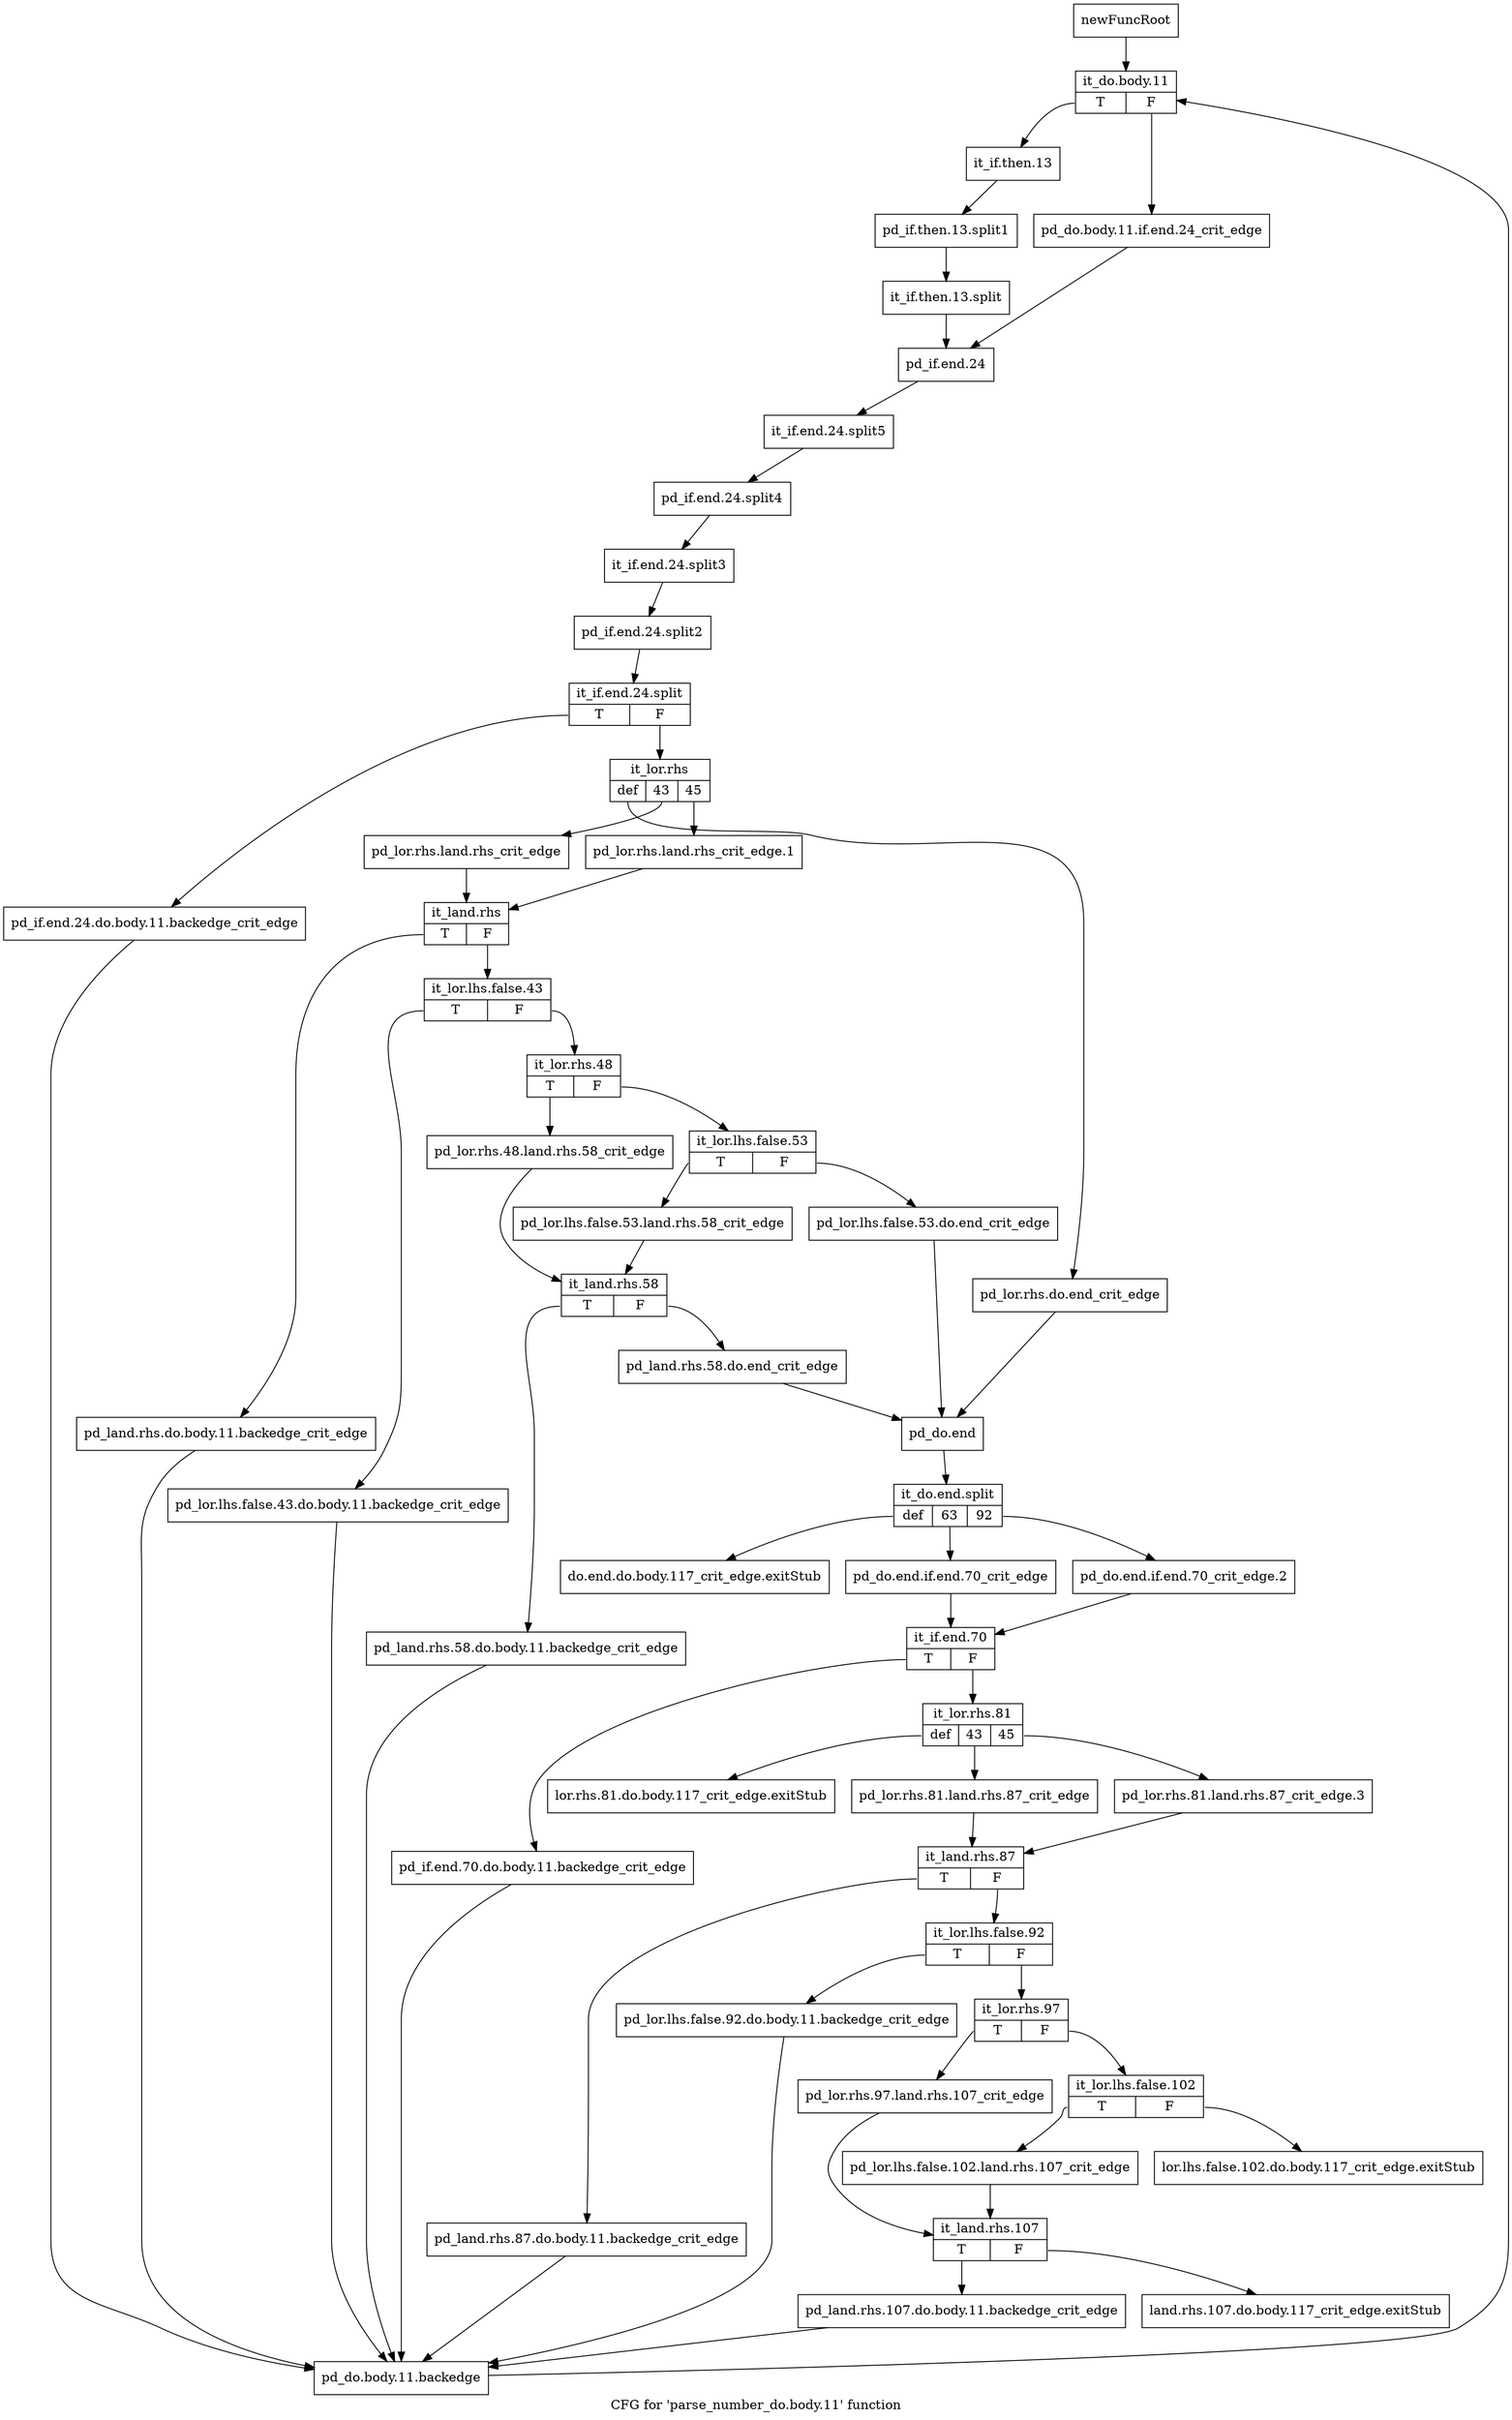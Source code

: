 digraph "CFG for 'parse_number_do.body.11' function" {
	label="CFG for 'parse_number_do.body.11' function";

	Node0xa2282f0 [shape=record,label="{newFuncRoot}"];
	Node0xa2282f0 -> Node0xa228480;
	Node0xa228340 [shape=record,label="{do.end.do.body.117_crit_edge.exitStub}"];
	Node0xa228390 [shape=record,label="{lor.rhs.81.do.body.117_crit_edge.exitStub}"];
	Node0xa2283e0 [shape=record,label="{lor.lhs.false.102.do.body.117_crit_edge.exitStub}"];
	Node0xa228430 [shape=record,label="{land.rhs.107.do.body.117_crit_edge.exitStub}"];
	Node0xa228480 [shape=record,label="{it_do.body.11|{<s0>T|<s1>F}}"];
	Node0xa228480:s0 -> Node0xa228520;
	Node0xa228480:s1 -> Node0xa2284d0;
	Node0xa2284d0 [shape=record,label="{pd_do.body.11.if.end.24_crit_edge}"];
	Node0xa2284d0 -> Node0xa228570;
	Node0xa228520 [shape=record,label="{it_if.then.13}"];
	Node0xa228520 -> Node0xf232a90;
	Node0xf232a90 [shape=record,label="{pd_if.then.13.split1}"];
	Node0xf232a90 -> Node0xf232bd0;
	Node0xf232bd0 [shape=record,label="{it_if.then.13.split}"];
	Node0xf232bd0 -> Node0xa228570;
	Node0xa228570 [shape=record,label="{pd_if.end.24}"];
	Node0xa228570 -> Node0xf181ba0;
	Node0xf181ba0 [shape=record,label="{it_if.end.24.split5}"];
	Node0xf181ba0 -> Node0xf06a580;
	Node0xf06a580 [shape=record,label="{pd_if.end.24.split4}"];
	Node0xf06a580 -> Node0xf198ef0;
	Node0xf198ef0 [shape=record,label="{it_if.end.24.split3}"];
	Node0xf198ef0 -> Node0xf2327c0;
	Node0xf2327c0 [shape=record,label="{pd_if.end.24.split2}"];
	Node0xf2327c0 -> Node0xf232900;
	Node0xf232900 [shape=record,label="{it_if.end.24.split|{<s0>T|<s1>F}}"];
	Node0xf232900:s0 -> Node0xa229060;
	Node0xf232900:s1 -> Node0xa2285c0;
	Node0xa2285c0 [shape=record,label="{it_lor.rhs|{<s0>def|<s1>43|<s2>45}}"];
	Node0xa2285c0:s0 -> Node0xa228a70;
	Node0xa2285c0:s1 -> Node0xa228660;
	Node0xa2285c0:s2 -> Node0xa228610;
	Node0xa228610 [shape=record,label="{pd_lor.rhs.land.rhs_crit_edge.1}"];
	Node0xa228610 -> Node0xa2286b0;
	Node0xa228660 [shape=record,label="{pd_lor.rhs.land.rhs_crit_edge}"];
	Node0xa228660 -> Node0xa2286b0;
	Node0xa2286b0 [shape=record,label="{it_land.rhs|{<s0>T|<s1>F}}"];
	Node0xa2286b0:s0 -> Node0xa228a20;
	Node0xa2286b0:s1 -> Node0xa228700;
	Node0xa228700 [shape=record,label="{it_lor.lhs.false.43|{<s0>T|<s1>F}}"];
	Node0xa228700:s0 -> Node0xa2289d0;
	Node0xa228700:s1 -> Node0xa228750;
	Node0xa228750 [shape=record,label="{it_lor.rhs.48|{<s0>T|<s1>F}}"];
	Node0xa228750:s0 -> Node0xa228890;
	Node0xa228750:s1 -> Node0xa2287a0;
	Node0xa2287a0 [shape=record,label="{it_lor.lhs.false.53|{<s0>T|<s1>F}}"];
	Node0xa2287a0:s0 -> Node0xa228840;
	Node0xa2287a0:s1 -> Node0xa2287f0;
	Node0xa2287f0 [shape=record,label="{pd_lor.lhs.false.53.do.end_crit_edge}"];
	Node0xa2287f0 -> Node0xa228ac0;
	Node0xa228840 [shape=record,label="{pd_lor.lhs.false.53.land.rhs.58_crit_edge}"];
	Node0xa228840 -> Node0xa2288e0;
	Node0xa228890 [shape=record,label="{pd_lor.rhs.48.land.rhs.58_crit_edge}"];
	Node0xa228890 -> Node0xa2288e0;
	Node0xa2288e0 [shape=record,label="{it_land.rhs.58|{<s0>T|<s1>F}}"];
	Node0xa2288e0:s0 -> Node0xa228980;
	Node0xa2288e0:s1 -> Node0xa228930;
	Node0xa228930 [shape=record,label="{pd_land.rhs.58.do.end_crit_edge}"];
	Node0xa228930 -> Node0xa228ac0;
	Node0xa228980 [shape=record,label="{pd_land.rhs.58.do.body.11.backedge_crit_edge}"];
	Node0xa228980 -> Node0xa2290b0;
	Node0xa2289d0 [shape=record,label="{pd_lor.lhs.false.43.do.body.11.backedge_crit_edge}"];
	Node0xa2289d0 -> Node0xa2290b0;
	Node0xa228a20 [shape=record,label="{pd_land.rhs.do.body.11.backedge_crit_edge}"];
	Node0xa228a20 -> Node0xa2290b0;
	Node0xa228a70 [shape=record,label="{pd_lor.rhs.do.end_crit_edge}"];
	Node0xa228a70 -> Node0xa228ac0;
	Node0xa228ac0 [shape=record,label="{pd_do.end}"];
	Node0xa228ac0 -> Node0xf06ebd0;
	Node0xf06ebd0 [shape=record,label="{it_do.end.split|{<s0>def|<s1>63|<s2>92}}"];
	Node0xf06ebd0:s0 -> Node0xa228340;
	Node0xf06ebd0:s1 -> Node0xa228b60;
	Node0xf06ebd0:s2 -> Node0xa228b10;
	Node0xa228b10 [shape=record,label="{pd_do.end.if.end.70_crit_edge.2}"];
	Node0xa228b10 -> Node0xa228bb0;
	Node0xa228b60 [shape=record,label="{pd_do.end.if.end.70_crit_edge}"];
	Node0xa228b60 -> Node0xa228bb0;
	Node0xa228bb0 [shape=record,label="{it_if.end.70|{<s0>T|<s1>F}}"];
	Node0xa228bb0:s0 -> Node0xa229010;
	Node0xa228bb0:s1 -> Node0xa228c00;
	Node0xa228c00 [shape=record,label="{it_lor.rhs.81|{<s0>def|<s1>43|<s2>45}}"];
	Node0xa228c00:s0 -> Node0xa228390;
	Node0xa228c00:s1 -> Node0xa228ca0;
	Node0xa228c00:s2 -> Node0xa228c50;
	Node0xa228c50 [shape=record,label="{pd_lor.rhs.81.land.rhs.87_crit_edge.3}"];
	Node0xa228c50 -> Node0xa228cf0;
	Node0xa228ca0 [shape=record,label="{pd_lor.rhs.81.land.rhs.87_crit_edge}"];
	Node0xa228ca0 -> Node0xa228cf0;
	Node0xa228cf0 [shape=record,label="{it_land.rhs.87|{<s0>T|<s1>F}}"];
	Node0xa228cf0:s0 -> Node0xa228fc0;
	Node0xa228cf0:s1 -> Node0xa228d40;
	Node0xa228d40 [shape=record,label="{it_lor.lhs.false.92|{<s0>T|<s1>F}}"];
	Node0xa228d40:s0 -> Node0xa228f70;
	Node0xa228d40:s1 -> Node0xa228d90;
	Node0xa228d90 [shape=record,label="{it_lor.rhs.97|{<s0>T|<s1>F}}"];
	Node0xa228d90:s0 -> Node0xa228e80;
	Node0xa228d90:s1 -> Node0xa228de0;
	Node0xa228de0 [shape=record,label="{it_lor.lhs.false.102|{<s0>T|<s1>F}}"];
	Node0xa228de0:s0 -> Node0xa228e30;
	Node0xa228de0:s1 -> Node0xa2283e0;
	Node0xa228e30 [shape=record,label="{pd_lor.lhs.false.102.land.rhs.107_crit_edge}"];
	Node0xa228e30 -> Node0xa228ed0;
	Node0xa228e80 [shape=record,label="{pd_lor.rhs.97.land.rhs.107_crit_edge}"];
	Node0xa228e80 -> Node0xa228ed0;
	Node0xa228ed0 [shape=record,label="{it_land.rhs.107|{<s0>T|<s1>F}}"];
	Node0xa228ed0:s0 -> Node0xa228f20;
	Node0xa228ed0:s1 -> Node0xa228430;
	Node0xa228f20 [shape=record,label="{pd_land.rhs.107.do.body.11.backedge_crit_edge}"];
	Node0xa228f20 -> Node0xa2290b0;
	Node0xa228f70 [shape=record,label="{pd_lor.lhs.false.92.do.body.11.backedge_crit_edge}"];
	Node0xa228f70 -> Node0xa2290b0;
	Node0xa228fc0 [shape=record,label="{pd_land.rhs.87.do.body.11.backedge_crit_edge}"];
	Node0xa228fc0 -> Node0xa2290b0;
	Node0xa229010 [shape=record,label="{pd_if.end.70.do.body.11.backedge_crit_edge}"];
	Node0xa229010 -> Node0xa2290b0;
	Node0xa229060 [shape=record,label="{pd_if.end.24.do.body.11.backedge_crit_edge}"];
	Node0xa229060 -> Node0xa2290b0;
	Node0xa2290b0 [shape=record,label="{pd_do.body.11.backedge}"];
	Node0xa2290b0 -> Node0xa228480;
}
